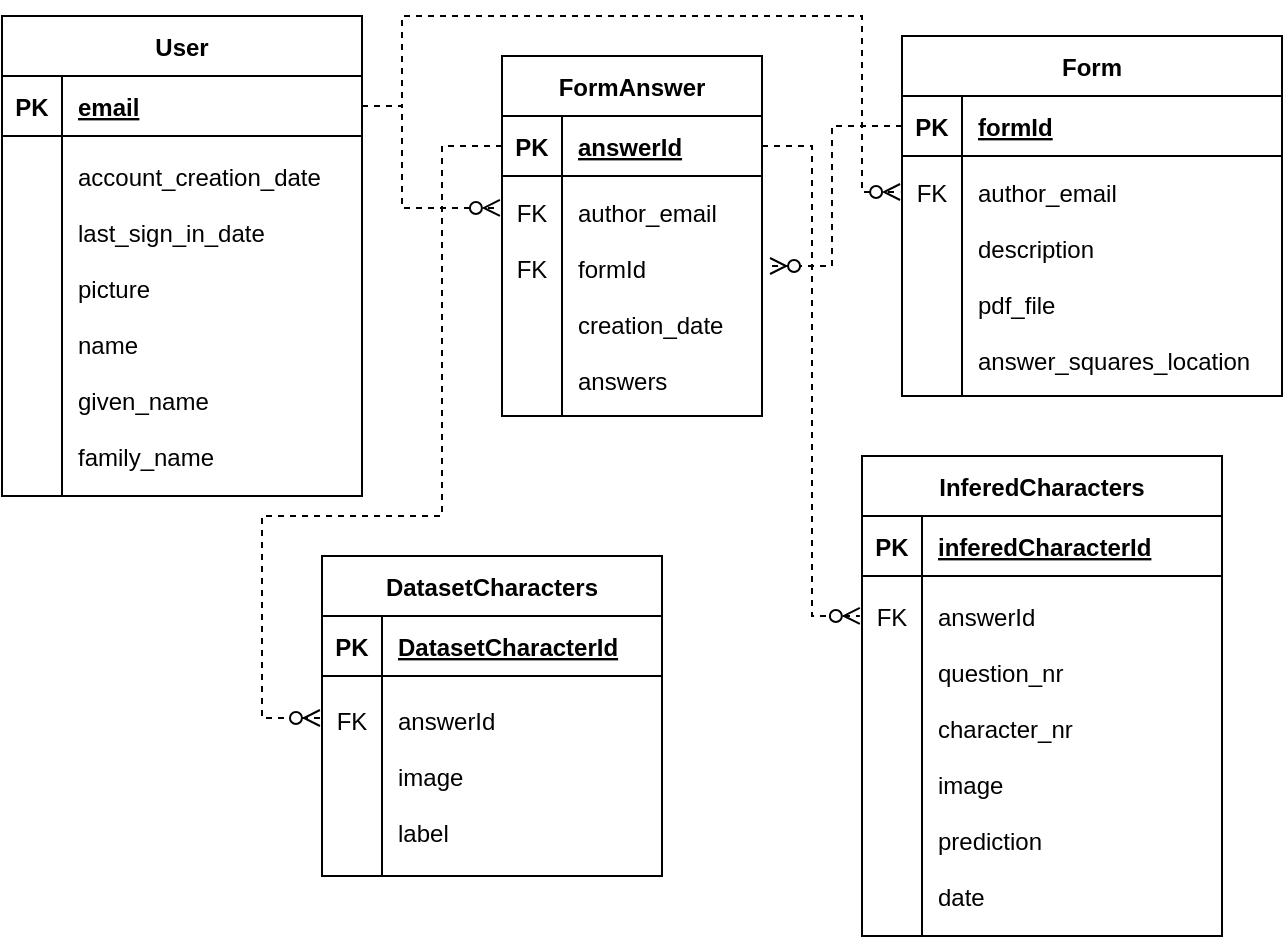 <mxfile version="18.0.6" type="device"><diagram id="R2lEEEUBdFMjLlhIrx00" name="Page-1"><mxGraphModel dx="1102" dy="635" grid="1" gridSize="10" guides="1" tooltips="1" connect="1" arrows="1" fold="1" page="1" pageScale="1" pageWidth="850" pageHeight="1100" math="0" shadow="0" extFonts="Permanent Marker^https://fonts.googleapis.com/css?family=Permanent+Marker"><root><mxCell id="0"/><mxCell id="1" parent="0"/><mxCell id="C-vyLk0tnHw3VtMMgP7b-23" value="User" style="shape=table;startSize=30;container=1;collapsible=1;childLayout=tableLayout;fixedRows=1;rowLines=0;fontStyle=1;align=center;resizeLast=1;" parent="1" vertex="1"><mxGeometry x="60" y="170" width="180" height="240" as="geometry"/></mxCell><mxCell id="C-vyLk0tnHw3VtMMgP7b-24" value="" style="shape=partialRectangle;collapsible=0;dropTarget=0;pointerEvents=0;fillColor=none;points=[[0,0.5],[1,0.5]];portConstraint=eastwest;top=0;left=0;right=0;bottom=1;" parent="C-vyLk0tnHw3VtMMgP7b-23" vertex="1"><mxGeometry y="30" width="180" height="30" as="geometry"/></mxCell><mxCell id="C-vyLk0tnHw3VtMMgP7b-25" value="PK" style="shape=partialRectangle;overflow=hidden;connectable=0;fillColor=none;top=0;left=0;bottom=0;right=0;fontStyle=1;" parent="C-vyLk0tnHw3VtMMgP7b-24" vertex="1"><mxGeometry width="30" height="30" as="geometry"><mxRectangle width="30" height="30" as="alternateBounds"/></mxGeometry></mxCell><mxCell id="C-vyLk0tnHw3VtMMgP7b-26" value="email" style="shape=partialRectangle;overflow=hidden;connectable=0;fillColor=none;top=0;left=0;bottom=0;right=0;align=left;spacingLeft=6;fontStyle=5;" parent="C-vyLk0tnHw3VtMMgP7b-24" vertex="1"><mxGeometry x="30" width="150" height="30" as="geometry"><mxRectangle width="150" height="30" as="alternateBounds"/></mxGeometry></mxCell><mxCell id="C-vyLk0tnHw3VtMMgP7b-27" value="" style="shape=partialRectangle;collapsible=0;dropTarget=0;pointerEvents=0;fillColor=none;points=[[0,0.5],[1,0.5]];portConstraint=eastwest;top=0;left=0;right=0;bottom=0;" parent="C-vyLk0tnHw3VtMMgP7b-23" vertex="1"><mxGeometry y="60" width="180" height="180" as="geometry"/></mxCell><mxCell id="C-vyLk0tnHw3VtMMgP7b-28" value="&#10;&#10;&#10;&#10;&#10;&#10;&#10;&#10;&#10;&#10;" style="shape=partialRectangle;overflow=hidden;connectable=0;fillColor=none;top=0;left=0;bottom=0;right=0;" parent="C-vyLk0tnHw3VtMMgP7b-27" vertex="1"><mxGeometry width="30" height="180" as="geometry"><mxRectangle width="30" height="180" as="alternateBounds"/></mxGeometry></mxCell><mxCell id="C-vyLk0tnHw3VtMMgP7b-29" value="account_creation_date&#10;&#10;last_sign_in_date&#10;&#10;picture&#10;&#10;name&#10;&#10;given_name&#10;&#10;family_name" style="shape=partialRectangle;overflow=hidden;connectable=0;fillColor=none;top=0;left=0;bottom=0;right=0;align=left;spacingLeft=6;spacingTop=0;spacing=2;" parent="C-vyLk0tnHw3VtMMgP7b-27" vertex="1"><mxGeometry x="30" width="150" height="180" as="geometry"><mxRectangle width="150" height="180" as="alternateBounds"/></mxGeometry></mxCell><mxCell id="SKc8MhWM_pnmcdzX3UXR-5" value="Form" style="shape=table;startSize=30;container=1;collapsible=1;childLayout=tableLayout;fixedRows=1;rowLines=0;fontStyle=1;align=center;resizeLast=1;" parent="1" vertex="1"><mxGeometry x="510" y="180" width="190" height="180" as="geometry"/></mxCell><mxCell id="SKc8MhWM_pnmcdzX3UXR-6" value="" style="shape=partialRectangle;collapsible=0;dropTarget=0;pointerEvents=0;fillColor=none;points=[[0,0.5],[1,0.5]];portConstraint=eastwest;top=0;left=0;right=0;bottom=1;" parent="SKc8MhWM_pnmcdzX3UXR-5" vertex="1"><mxGeometry y="30" width="190" height="30" as="geometry"/></mxCell><mxCell id="SKc8MhWM_pnmcdzX3UXR-7" value="PK" style="shape=partialRectangle;overflow=hidden;connectable=0;fillColor=none;top=0;left=0;bottom=0;right=0;fontStyle=1;" parent="SKc8MhWM_pnmcdzX3UXR-6" vertex="1"><mxGeometry width="30" height="30" as="geometry"><mxRectangle width="30" height="30" as="alternateBounds"/></mxGeometry></mxCell><mxCell id="SKc8MhWM_pnmcdzX3UXR-8" value="formId" style="shape=partialRectangle;overflow=hidden;connectable=0;fillColor=none;top=0;left=0;bottom=0;right=0;align=left;spacingLeft=6;fontStyle=5;" parent="SKc8MhWM_pnmcdzX3UXR-6" vertex="1"><mxGeometry x="30" width="160" height="30" as="geometry"><mxRectangle width="160" height="30" as="alternateBounds"/></mxGeometry></mxCell><mxCell id="SKc8MhWM_pnmcdzX3UXR-9" value="" style="shape=partialRectangle;collapsible=0;dropTarget=0;pointerEvents=0;fillColor=none;points=[[0,0.5],[1,0.5]];portConstraint=eastwest;top=0;left=0;right=0;bottom=0;" parent="SKc8MhWM_pnmcdzX3UXR-5" vertex="1"><mxGeometry y="60" width="190" height="120" as="geometry"/></mxCell><mxCell id="SKc8MhWM_pnmcdzX3UXR-10" value="FK&#10;&#10;&#10;&#10;&#10;&#10;" style="shape=partialRectangle;overflow=hidden;connectable=0;fillColor=none;top=0;left=0;bottom=0;right=0;" parent="SKc8MhWM_pnmcdzX3UXR-9" vertex="1"><mxGeometry width="30" height="120" as="geometry"><mxRectangle width="30" height="120" as="alternateBounds"/></mxGeometry></mxCell><mxCell id="SKc8MhWM_pnmcdzX3UXR-11" value="author_email&#10;&#10;description&#10;&#10;pdf_file&#10;&#10;answer_squares_location" style="shape=partialRectangle;overflow=hidden;connectable=0;fillColor=none;top=0;left=0;bottom=0;right=0;align=left;spacingLeft=6;spacingTop=0;spacing=2;" parent="SKc8MhWM_pnmcdzX3UXR-9" vertex="1"><mxGeometry x="30" width="160" height="120" as="geometry"><mxRectangle width="160" height="120" as="alternateBounds"/></mxGeometry></mxCell><mxCell id="SKc8MhWM_pnmcdzX3UXR-12" value="FormAnswer" style="shape=table;startSize=30;container=1;collapsible=1;childLayout=tableLayout;fixedRows=1;rowLines=0;fontStyle=1;align=center;resizeLast=1;" parent="1" vertex="1"><mxGeometry x="310" y="190" width="130" height="180" as="geometry"/></mxCell><mxCell id="SKc8MhWM_pnmcdzX3UXR-13" value="" style="shape=partialRectangle;collapsible=0;dropTarget=0;pointerEvents=0;fillColor=none;points=[[0,0.5],[1,0.5]];portConstraint=eastwest;top=0;left=0;right=0;bottom=1;" parent="SKc8MhWM_pnmcdzX3UXR-12" vertex="1"><mxGeometry y="30" width="130" height="30" as="geometry"/></mxCell><mxCell id="SKc8MhWM_pnmcdzX3UXR-14" value="PK" style="shape=partialRectangle;overflow=hidden;connectable=0;fillColor=none;top=0;left=0;bottom=0;right=0;fontStyle=1;" parent="SKc8MhWM_pnmcdzX3UXR-13" vertex="1"><mxGeometry width="30" height="30" as="geometry"><mxRectangle width="30" height="30" as="alternateBounds"/></mxGeometry></mxCell><mxCell id="SKc8MhWM_pnmcdzX3UXR-15" value="answerId" style="shape=partialRectangle;overflow=hidden;connectable=0;fillColor=none;top=0;left=0;bottom=0;right=0;align=left;spacingLeft=6;fontStyle=5;" parent="SKc8MhWM_pnmcdzX3UXR-13" vertex="1"><mxGeometry x="30" width="100" height="30" as="geometry"><mxRectangle width="100" height="30" as="alternateBounds"/></mxGeometry></mxCell><mxCell id="SKc8MhWM_pnmcdzX3UXR-16" value="" style="shape=partialRectangle;collapsible=0;dropTarget=0;pointerEvents=0;fillColor=none;points=[[0,0.5],[1,0.5]];portConstraint=eastwest;top=0;left=0;right=0;bottom=0;" parent="SKc8MhWM_pnmcdzX3UXR-12" vertex="1"><mxGeometry y="60" width="130" height="120" as="geometry"/></mxCell><mxCell id="SKc8MhWM_pnmcdzX3UXR-17" value="FK&#10;&#10;FK&#10;&#10;&#10;&#10;" style="shape=partialRectangle;overflow=hidden;connectable=0;fillColor=none;top=0;left=0;bottom=0;right=0;" parent="SKc8MhWM_pnmcdzX3UXR-16" vertex="1"><mxGeometry width="30" height="120" as="geometry"><mxRectangle width="30" height="120" as="alternateBounds"/></mxGeometry></mxCell><mxCell id="SKc8MhWM_pnmcdzX3UXR-18" value="author_email&#10;&#10;formId&#10;&#10;creation_date&#10;&#10;answers" style="shape=partialRectangle;overflow=hidden;connectable=0;fillColor=none;top=0;left=0;bottom=0;right=0;align=left;spacingLeft=6;spacingTop=0;spacing=2;" parent="SKc8MhWM_pnmcdzX3UXR-16" vertex="1"><mxGeometry x="30" width="100" height="120" as="geometry"><mxRectangle width="100" height="120" as="alternateBounds"/></mxGeometry></mxCell><mxCell id="kqQ0QC7ilD06Om0094ks-15" value="InferedCharacters" style="shape=table;startSize=30;container=1;collapsible=1;childLayout=tableLayout;fixedRows=1;rowLines=0;fontStyle=1;align=center;resizeLast=1;" vertex="1" parent="1"><mxGeometry x="490" y="390" width="180" height="240" as="geometry"/></mxCell><mxCell id="kqQ0QC7ilD06Om0094ks-16" value="" style="shape=partialRectangle;collapsible=0;dropTarget=0;pointerEvents=0;fillColor=none;points=[[0,0.5],[1,0.5]];portConstraint=eastwest;top=0;left=0;right=0;bottom=1;" vertex="1" parent="kqQ0QC7ilD06Om0094ks-15"><mxGeometry y="30" width="180" height="30" as="geometry"/></mxCell><mxCell id="kqQ0QC7ilD06Om0094ks-17" value="PK" style="shape=partialRectangle;overflow=hidden;connectable=0;fillColor=none;top=0;left=0;bottom=0;right=0;fontStyle=1;" vertex="1" parent="kqQ0QC7ilD06Om0094ks-16"><mxGeometry width="30" height="30" as="geometry"><mxRectangle width="30" height="30" as="alternateBounds"/></mxGeometry></mxCell><mxCell id="kqQ0QC7ilD06Om0094ks-18" value="inferedCharacterId" style="shape=partialRectangle;overflow=hidden;connectable=0;fillColor=none;top=0;left=0;bottom=0;right=0;align=left;spacingLeft=6;fontStyle=5;" vertex="1" parent="kqQ0QC7ilD06Om0094ks-16"><mxGeometry x="30" width="150" height="30" as="geometry"><mxRectangle width="150" height="30" as="alternateBounds"/></mxGeometry></mxCell><mxCell id="kqQ0QC7ilD06Om0094ks-19" value="" style="shape=partialRectangle;collapsible=0;dropTarget=0;pointerEvents=0;fillColor=none;points=[[0,0.5],[1,0.5]];portConstraint=eastwest;top=0;left=0;right=0;bottom=0;" vertex="1" parent="kqQ0QC7ilD06Om0094ks-15"><mxGeometry y="60" width="180" height="180" as="geometry"/></mxCell><mxCell id="kqQ0QC7ilD06Om0094ks-20" value="FK&#10;&#10;&#10;&#10;&#10;&#10;&#10;&#10;&#10;&#10;" style="shape=partialRectangle;overflow=hidden;connectable=0;fillColor=none;top=0;left=0;bottom=0;right=0;" vertex="1" parent="kqQ0QC7ilD06Om0094ks-19"><mxGeometry width="30" height="180" as="geometry"><mxRectangle width="30" height="180" as="alternateBounds"/></mxGeometry></mxCell><mxCell id="kqQ0QC7ilD06Om0094ks-21" value="answerId&#10;&#10;question_nr&#10;&#10;character_nr&#10;&#10;image&#10;&#10;prediction&#10;&#10;date" style="shape=partialRectangle;overflow=hidden;connectable=0;fillColor=none;top=0;left=0;bottom=0;right=0;align=left;spacingLeft=6;spacingTop=0;spacing=2;" vertex="1" parent="kqQ0QC7ilD06Om0094ks-19"><mxGeometry x="30" width="150" height="180" as="geometry"><mxRectangle width="150" height="180" as="alternateBounds"/></mxGeometry></mxCell><mxCell id="kqQ0QC7ilD06Om0094ks-22" value="DatasetCharacters" style="shape=table;startSize=30;container=1;collapsible=1;childLayout=tableLayout;fixedRows=1;rowLines=0;fontStyle=1;align=center;resizeLast=1;" vertex="1" parent="1"><mxGeometry x="220" y="440" width="170" height="160" as="geometry"/></mxCell><mxCell id="kqQ0QC7ilD06Om0094ks-23" value="" style="shape=partialRectangle;collapsible=0;dropTarget=0;pointerEvents=0;fillColor=none;points=[[0,0.5],[1,0.5]];portConstraint=eastwest;top=0;left=0;right=0;bottom=1;" vertex="1" parent="kqQ0QC7ilD06Om0094ks-22"><mxGeometry y="30" width="170" height="30" as="geometry"/></mxCell><mxCell id="kqQ0QC7ilD06Om0094ks-24" value="PK" style="shape=partialRectangle;overflow=hidden;connectable=0;fillColor=none;top=0;left=0;bottom=0;right=0;fontStyle=1;" vertex="1" parent="kqQ0QC7ilD06Om0094ks-23"><mxGeometry width="30" height="30" as="geometry"><mxRectangle width="30" height="30" as="alternateBounds"/></mxGeometry></mxCell><mxCell id="kqQ0QC7ilD06Om0094ks-25" value="DatasetCharacterId" style="shape=partialRectangle;overflow=hidden;connectable=0;fillColor=none;top=0;left=0;bottom=0;right=0;align=left;spacingLeft=6;fontStyle=5;" vertex="1" parent="kqQ0QC7ilD06Om0094ks-23"><mxGeometry x="30" width="140" height="30" as="geometry"><mxRectangle width="140" height="30" as="alternateBounds"/></mxGeometry></mxCell><mxCell id="kqQ0QC7ilD06Om0094ks-26" value="" style="shape=partialRectangle;collapsible=0;dropTarget=0;pointerEvents=0;fillColor=none;points=[[0,0.5],[1,0.5]];portConstraint=eastwest;top=0;left=0;right=0;bottom=0;" vertex="1" parent="kqQ0QC7ilD06Om0094ks-22"><mxGeometry y="60" width="170" height="100" as="geometry"/></mxCell><mxCell id="kqQ0QC7ilD06Om0094ks-27" value="FK&#10;&#10;&#10;&#10;" style="shape=partialRectangle;overflow=hidden;connectable=0;fillColor=none;top=0;left=0;bottom=0;right=0;" vertex="1" parent="kqQ0QC7ilD06Om0094ks-26"><mxGeometry width="30" height="100" as="geometry"><mxRectangle width="30" height="100" as="alternateBounds"/></mxGeometry></mxCell><mxCell id="kqQ0QC7ilD06Om0094ks-28" value="answerId&#10;&#10;image&#10;&#10;label" style="shape=partialRectangle;overflow=hidden;connectable=0;fillColor=none;top=0;left=0;bottom=0;right=0;align=left;spacingLeft=6;spacingTop=0;spacing=2;" vertex="1" parent="kqQ0QC7ilD06Om0094ks-26"><mxGeometry x="30" width="140" height="100" as="geometry"><mxRectangle width="140" height="100" as="alternateBounds"/></mxGeometry></mxCell><mxCell id="kqQ0QC7ilD06Om0094ks-29" value="" style="edgeStyle=orthogonalEdgeStyle;fontSize=12;html=1;endArrow=ERzeroToMany;endFill=1;rounded=0;exitX=1;exitY=0.5;exitDx=0;exitDy=0;entryX=-0.008;entryY=0.133;entryDx=0;entryDy=0;entryPerimeter=0;dashed=1;" edge="1" parent="1" source="C-vyLk0tnHw3VtMMgP7b-24" target="SKc8MhWM_pnmcdzX3UXR-16"><mxGeometry width="100" height="100" relative="1" as="geometry"><mxPoint x="370" y="440" as="sourcePoint"/><mxPoint x="470" y="340" as="targetPoint"/><Array as="points"><mxPoint x="260" y="215"/><mxPoint x="260" y="266"/></Array></mxGeometry></mxCell><mxCell id="kqQ0QC7ilD06Om0094ks-30" value="" style="edgeStyle=orthogonalEdgeStyle;fontSize=12;html=1;endArrow=ERzeroToMany;endFill=1;rounded=0;entryX=-0.005;entryY=0.15;entryDx=0;entryDy=0;entryPerimeter=0;exitX=1;exitY=0.5;exitDx=0;exitDy=0;dashed=1;" edge="1" parent="1" source="C-vyLk0tnHw3VtMMgP7b-24" target="SKc8MhWM_pnmcdzX3UXR-9"><mxGeometry width="100" height="100" relative="1" as="geometry"><mxPoint x="320" y="210" as="sourcePoint"/><mxPoint x="420" y="110" as="targetPoint"/><Array as="points"><mxPoint x="260" y="215"/><mxPoint x="260" y="170"/><mxPoint x="490" y="170"/><mxPoint x="490" y="258"/></Array></mxGeometry></mxCell><mxCell id="kqQ0QC7ilD06Om0094ks-31" value="" style="edgeStyle=orthogonalEdgeStyle;fontSize=12;html=1;endArrow=ERzeroToMany;endFill=1;rounded=0;exitX=0;exitY=0.5;exitDx=0;exitDy=0;entryX=1.031;entryY=0.375;entryDx=0;entryDy=0;entryPerimeter=0;dashed=1;" edge="1" parent="1" source="SKc8MhWM_pnmcdzX3UXR-6" target="SKc8MhWM_pnmcdzX3UXR-16"><mxGeometry width="100" height="100" relative="1" as="geometry"><mxPoint x="370" y="440" as="sourcePoint"/><mxPoint x="450" y="350" as="targetPoint"/></mxGeometry></mxCell><mxCell id="kqQ0QC7ilD06Om0094ks-32" value="" style="edgeStyle=orthogonalEdgeStyle;fontSize=12;html=1;endArrow=ERzeroToMany;endFill=1;rounded=0;entryX=-0.006;entryY=0.21;entryDx=0;entryDy=0;entryPerimeter=0;exitX=0;exitY=0.5;exitDx=0;exitDy=0;strokeColor=default;dashed=1;" edge="1" parent="1" source="SKc8MhWM_pnmcdzX3UXR-13" target="kqQ0QC7ilD06Om0094ks-26"><mxGeometry width="100" height="100" relative="1" as="geometry"><mxPoint x="40" y="650" as="sourcePoint"/><mxPoint x="140" y="550" as="targetPoint"/><Array as="points"><mxPoint x="280" y="235"/><mxPoint x="280" y="420"/><mxPoint x="190" y="420"/><mxPoint x="190" y="521"/></Array></mxGeometry></mxCell><mxCell id="kqQ0QC7ilD06Om0094ks-33" value="" style="edgeStyle=orthogonalEdgeStyle;fontSize=12;html=1;endArrow=ERzeroToMany;endFill=1;rounded=0;entryX=-0.006;entryY=0.111;entryDx=0;entryDy=0;entryPerimeter=0;exitX=1;exitY=0.5;exitDx=0;exitDy=0;dashed=1;" edge="1" parent="1" source="SKc8MhWM_pnmcdzX3UXR-13" target="kqQ0QC7ilD06Om0094ks-19"><mxGeometry width="100" height="100" relative="1" as="geometry"><mxPoint x="120" y="680" as="sourcePoint"/><mxPoint x="220" y="580" as="targetPoint"/></mxGeometry></mxCell></root></mxGraphModel></diagram></mxfile>